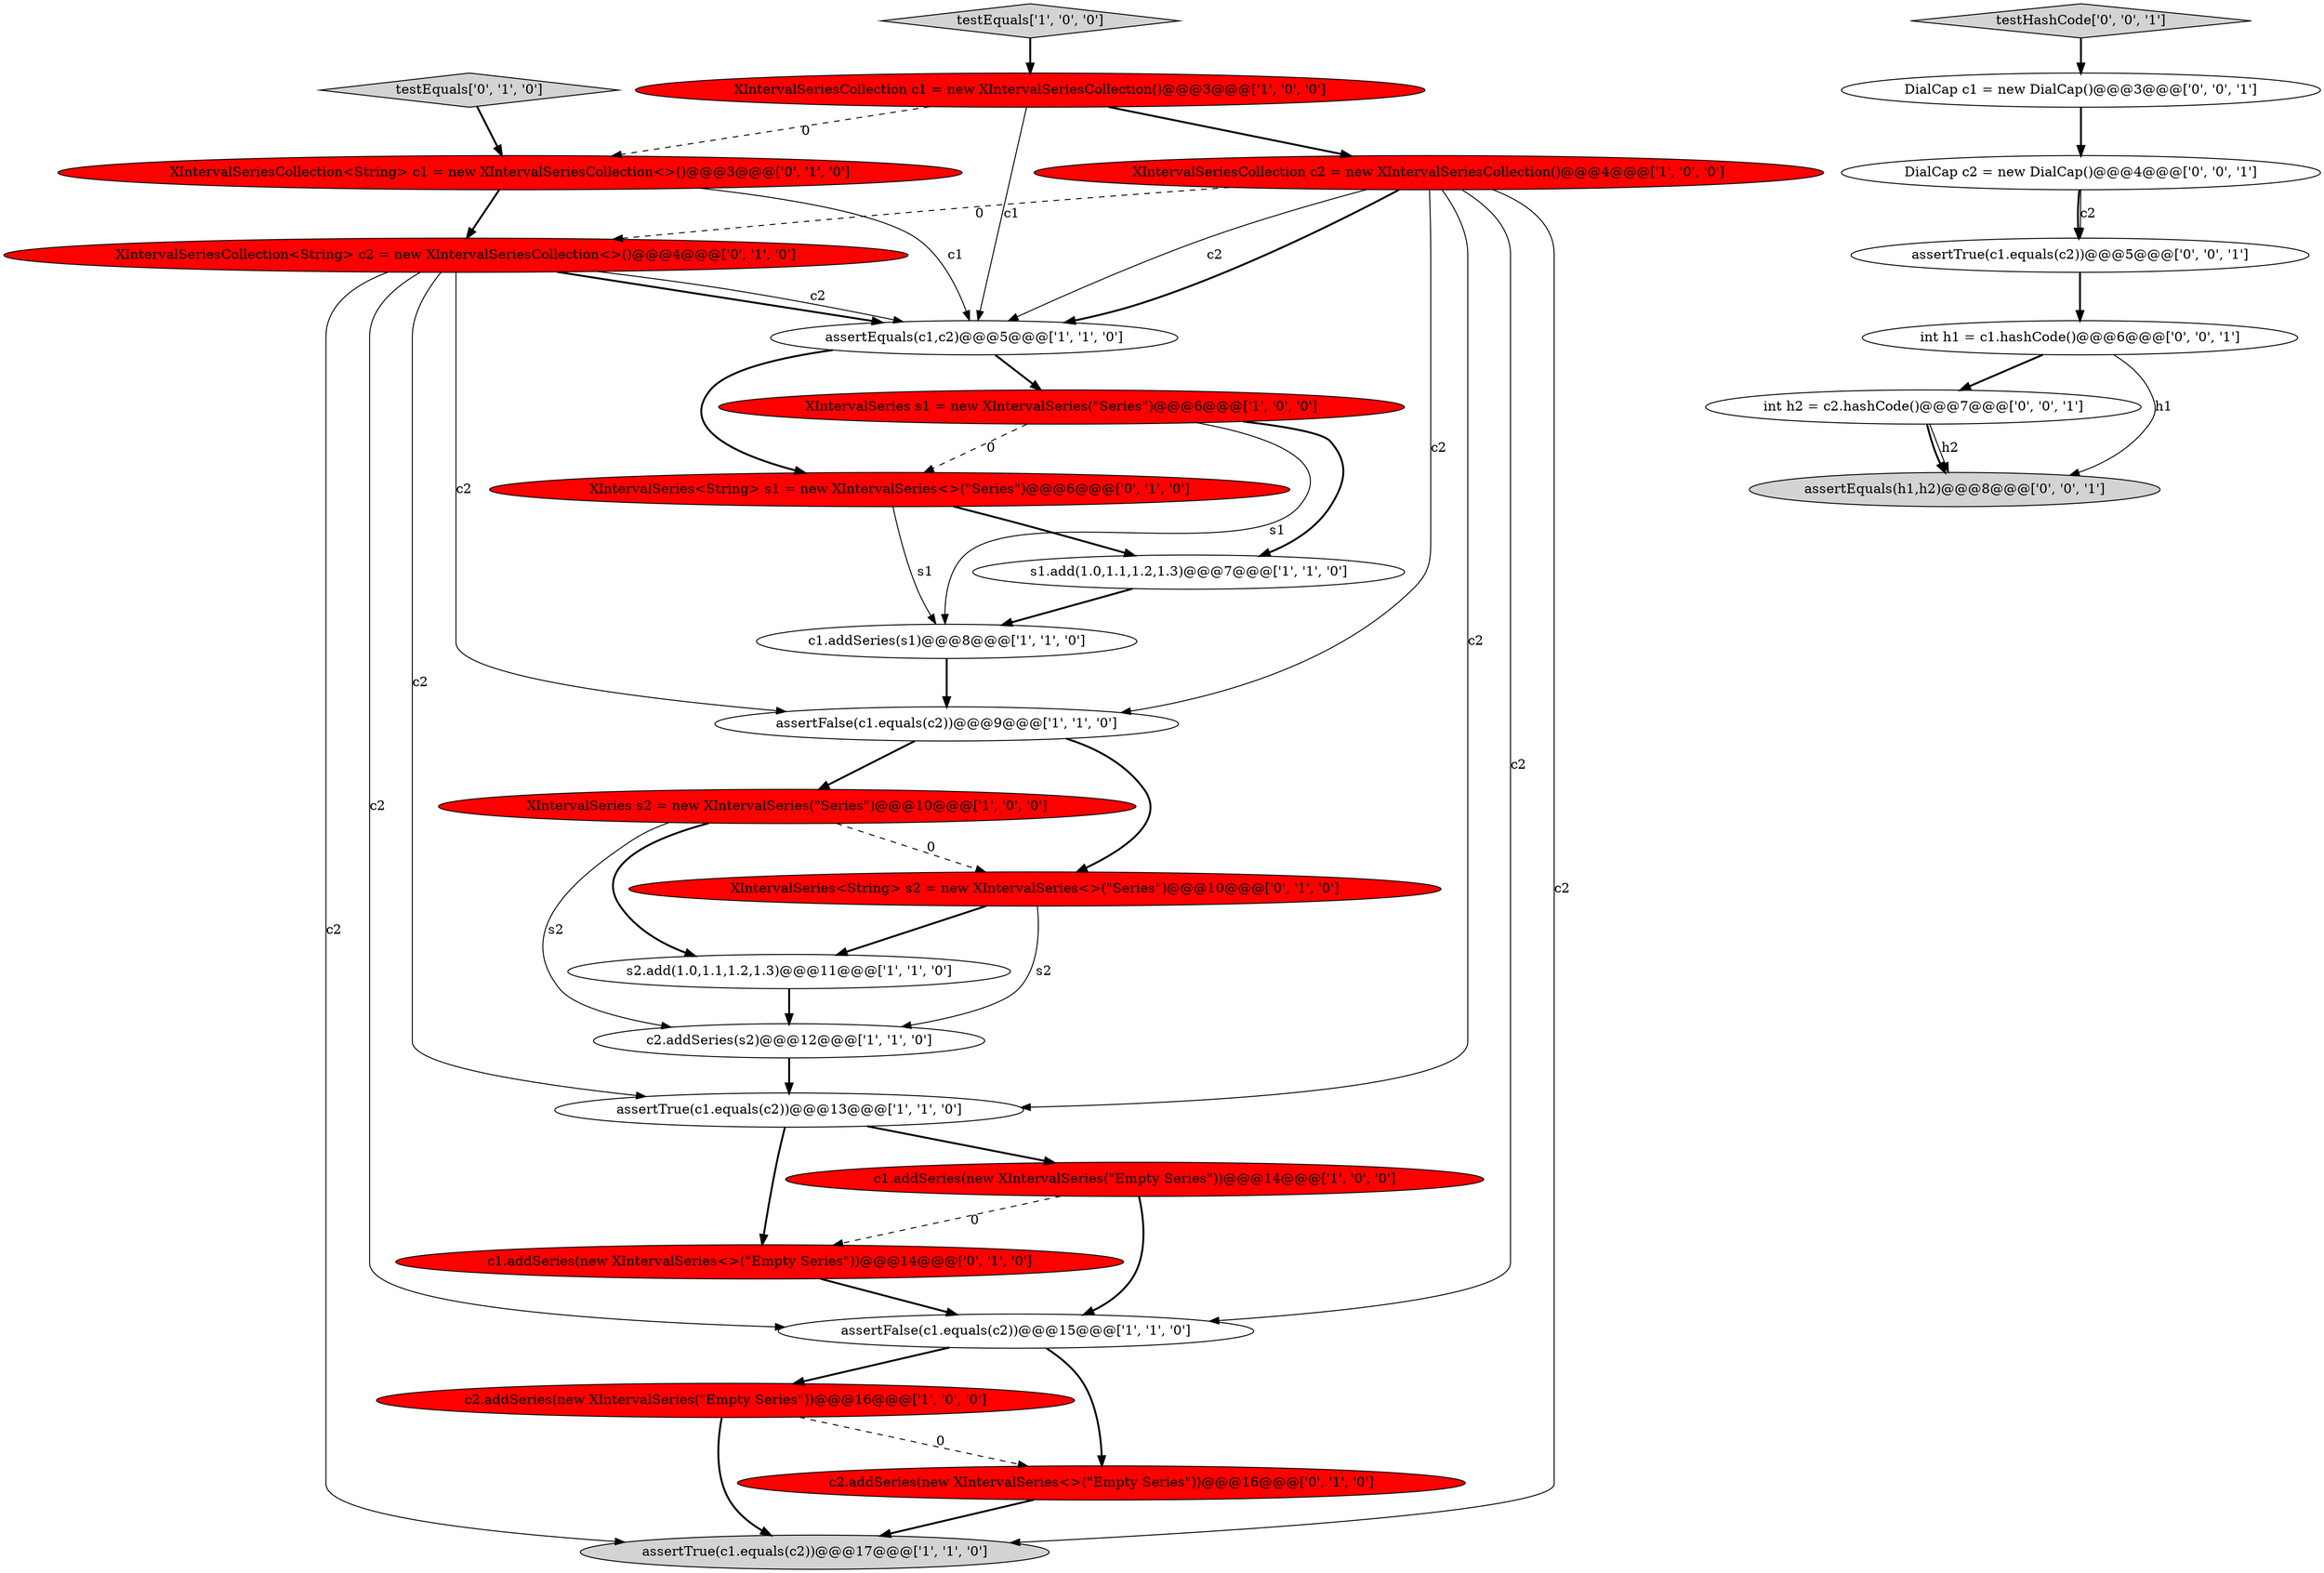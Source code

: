digraph {
6 [style = filled, label = "s1.add(1.0,1.1,1.2,1.3)@@@7@@@['1', '1', '0']", fillcolor = white, shape = ellipse image = "AAA0AAABBB1BBB"];
18 [style = filled, label = "XIntervalSeries<String> s1 = new XIntervalSeries<>(\"Series\")@@@6@@@['0', '1', '0']", fillcolor = red, shape = ellipse image = "AAA1AAABBB2BBB"];
0 [style = filled, label = "assertTrue(c1.equals(c2))@@@13@@@['1', '1', '0']", fillcolor = white, shape = ellipse image = "AAA0AAABBB1BBB"];
22 [style = filled, label = "XIntervalSeries<String> s2 = new XIntervalSeries<>(\"Series\")@@@10@@@['0', '1', '0']", fillcolor = red, shape = ellipse image = "AAA1AAABBB2BBB"];
12 [style = filled, label = "assertFalse(c1.equals(c2))@@@15@@@['1', '1', '0']", fillcolor = white, shape = ellipse image = "AAA0AAABBB1BBB"];
8 [style = filled, label = "c1.addSeries(new XIntervalSeries(\"Empty Series\"))@@@14@@@['1', '0', '0']", fillcolor = red, shape = ellipse image = "AAA1AAABBB1BBB"];
13 [style = filled, label = "c2.addSeries(s2)@@@12@@@['1', '1', '0']", fillcolor = white, shape = ellipse image = "AAA0AAABBB1BBB"];
26 [style = filled, label = "int h2 = c2.hashCode()@@@7@@@['0', '0', '1']", fillcolor = white, shape = ellipse image = "AAA0AAABBB3BBB"];
15 [style = filled, label = "c2.addSeries(new XIntervalSeries(\"Empty Series\"))@@@16@@@['1', '0', '0']", fillcolor = red, shape = ellipse image = "AAA1AAABBB1BBB"];
11 [style = filled, label = "c1.addSeries(s1)@@@8@@@['1', '1', '0']", fillcolor = white, shape = ellipse image = "AAA0AAABBB1BBB"];
5 [style = filled, label = "XIntervalSeries s2 = new XIntervalSeries(\"Series\")@@@10@@@['1', '0', '0']", fillcolor = red, shape = ellipse image = "AAA1AAABBB1BBB"];
4 [style = filled, label = "XIntervalSeriesCollection c2 = new XIntervalSeriesCollection()@@@4@@@['1', '0', '0']", fillcolor = red, shape = ellipse image = "AAA1AAABBB1BBB"];
24 [style = filled, label = "assertTrue(c1.equals(c2))@@@5@@@['0', '0', '1']", fillcolor = white, shape = ellipse image = "AAA0AAABBB3BBB"];
17 [style = filled, label = "XIntervalSeriesCollection<String> c2 = new XIntervalSeriesCollection<>()@@@4@@@['0', '1', '0']", fillcolor = red, shape = ellipse image = "AAA1AAABBB2BBB"];
2 [style = filled, label = "XIntervalSeriesCollection c1 = new XIntervalSeriesCollection()@@@3@@@['1', '0', '0']", fillcolor = red, shape = ellipse image = "AAA1AAABBB1BBB"];
3 [style = filled, label = "assertFalse(c1.equals(c2))@@@9@@@['1', '1', '0']", fillcolor = white, shape = ellipse image = "AAA0AAABBB1BBB"];
27 [style = filled, label = "DialCap c2 = new DialCap()@@@4@@@['0', '0', '1']", fillcolor = white, shape = ellipse image = "AAA0AAABBB3BBB"];
29 [style = filled, label = "assertEquals(h1,h2)@@@8@@@['0', '0', '1']", fillcolor = lightgray, shape = ellipse image = "AAA0AAABBB3BBB"];
21 [style = filled, label = "c2.addSeries(new XIntervalSeries<>(\"Empty Series\"))@@@16@@@['0', '1', '0']", fillcolor = red, shape = ellipse image = "AAA1AAABBB2BBB"];
25 [style = filled, label = "testHashCode['0', '0', '1']", fillcolor = lightgray, shape = diamond image = "AAA0AAABBB3BBB"];
28 [style = filled, label = "int h1 = c1.hashCode()@@@6@@@['0', '0', '1']", fillcolor = white, shape = ellipse image = "AAA0AAABBB3BBB"];
16 [style = filled, label = "XIntervalSeriesCollection<String> c1 = new XIntervalSeriesCollection<>()@@@3@@@['0', '1', '0']", fillcolor = red, shape = ellipse image = "AAA1AAABBB2BBB"];
7 [style = filled, label = "s2.add(1.0,1.1,1.2,1.3)@@@11@@@['1', '1', '0']", fillcolor = white, shape = ellipse image = "AAA0AAABBB1BBB"];
9 [style = filled, label = "testEquals['1', '0', '0']", fillcolor = lightgray, shape = diamond image = "AAA0AAABBB1BBB"];
20 [style = filled, label = "c1.addSeries(new XIntervalSeries<>(\"Empty Series\"))@@@14@@@['0', '1', '0']", fillcolor = red, shape = ellipse image = "AAA1AAABBB2BBB"];
14 [style = filled, label = "XIntervalSeries s1 = new XIntervalSeries(\"Series\")@@@6@@@['1', '0', '0']", fillcolor = red, shape = ellipse image = "AAA1AAABBB1BBB"];
23 [style = filled, label = "DialCap c1 = new DialCap()@@@3@@@['0', '0', '1']", fillcolor = white, shape = ellipse image = "AAA0AAABBB3BBB"];
19 [style = filled, label = "testEquals['0', '1', '0']", fillcolor = lightgray, shape = diamond image = "AAA0AAABBB2BBB"];
10 [style = filled, label = "assertEquals(c1,c2)@@@5@@@['1', '1', '0']", fillcolor = white, shape = ellipse image = "AAA0AAABBB1BBB"];
1 [style = filled, label = "assertTrue(c1.equals(c2))@@@17@@@['1', '1', '0']", fillcolor = lightgray, shape = ellipse image = "AAA0AAABBB1BBB"];
7->13 [style = bold, label=""];
2->10 [style = solid, label="c1"];
4->10 [style = bold, label=""];
17->10 [style = bold, label=""];
10->18 [style = bold, label=""];
24->28 [style = bold, label=""];
17->0 [style = solid, label="c2"];
17->12 [style = solid, label="c2"];
22->13 [style = solid, label="s2"];
23->27 [style = bold, label=""];
28->29 [style = solid, label="h1"];
4->17 [style = dashed, label="0"];
10->14 [style = bold, label=""];
9->2 [style = bold, label=""];
12->21 [style = bold, label=""];
25->23 [style = bold, label=""];
26->29 [style = bold, label=""];
12->15 [style = bold, label=""];
17->1 [style = solid, label="c2"];
8->20 [style = dashed, label="0"];
15->21 [style = dashed, label="0"];
28->26 [style = bold, label=""];
4->12 [style = solid, label="c2"];
16->17 [style = bold, label=""];
26->29 [style = solid, label="h2"];
3->22 [style = bold, label=""];
2->4 [style = bold, label=""];
22->7 [style = bold, label=""];
4->0 [style = solid, label="c2"];
19->16 [style = bold, label=""];
3->5 [style = bold, label=""];
16->10 [style = solid, label="c1"];
4->1 [style = solid, label="c2"];
17->10 [style = solid, label="c2"];
11->3 [style = bold, label=""];
18->6 [style = bold, label=""];
4->10 [style = solid, label="c2"];
4->3 [style = solid, label="c2"];
6->11 [style = bold, label=""];
2->16 [style = dashed, label="0"];
21->1 [style = bold, label=""];
20->12 [style = bold, label=""];
0->8 [style = bold, label=""];
14->11 [style = solid, label="s1"];
17->3 [style = solid, label="c2"];
5->13 [style = solid, label="s2"];
5->7 [style = bold, label=""];
0->20 [style = bold, label=""];
27->24 [style = bold, label=""];
14->18 [style = dashed, label="0"];
18->11 [style = solid, label="s1"];
14->6 [style = bold, label=""];
8->12 [style = bold, label=""];
27->24 [style = solid, label="c2"];
13->0 [style = bold, label=""];
15->1 [style = bold, label=""];
5->22 [style = dashed, label="0"];
}
